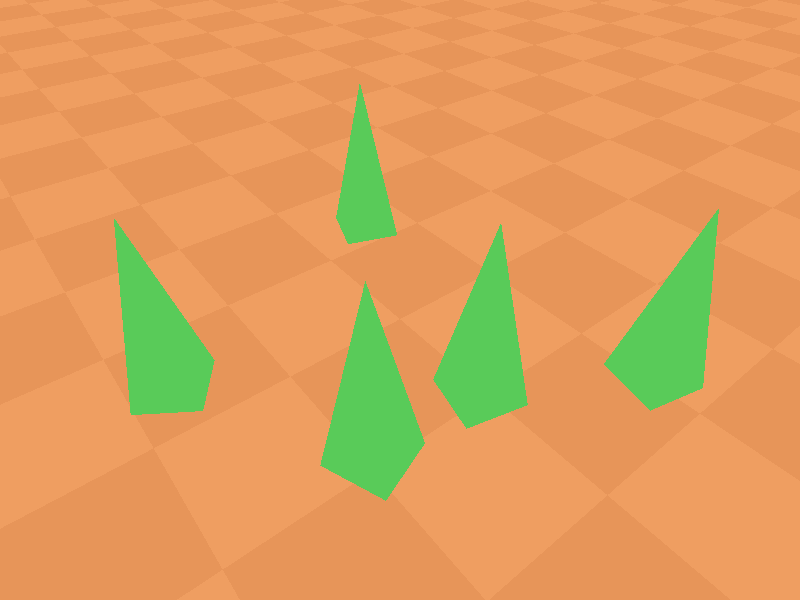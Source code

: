 #include "colors.inc"

background { color rgb <0.2, 0.1, 0.4> }

camera {
  location <2.2, 3.2, 2.8>
  look_at  <0, 0.2, 0>
}

light_source { <3, 5, 4> color rgb <0.8, 0.8, 0.6> }

light_source { <3, 5, -4> color rgb <0.6, 0.6, 0.4> }

global_settings { ambient_light rgb <0.2, 0.1, 0.3> }

plane {
  <0, 1, 0>, 0
  texture {
    pigment {
      checker color rgb <0.8, 0.3, 0.1>, color rgb <0.86, 0.34, 0.12>
    }
  }
}

mesh {
  triangle { <-0.24, 0, 0.24>, <0, 1.4, 0>, <0.24, 0, 0.24> }
  triangle { <0.24, 0, 0.24>, <0, 1.4, 0>, <0.24, 0, -0.24> }
  triangle { <0.24, 0, -0.24>, <0, 1.4, 0>, <-0.24, 0, -0.24> }
  triangle { <-0.24, 0, -0.24>, <0, 1.4, 0>, <-0.24, 0, 0.24> }
  texture {
    pigment { color rgb <0.1, 0.6, 0.1> }
  }
  rotate <0, 20.2518, 0>
  translate <-0.572712, 0, -1.25984>
}

mesh {
  triangle { <-0.24, 0, 0.24>, <0, 1.4, 0>, <0.24, 0, 0.24> }
  triangle { <0.24, 0, 0.24>, <0, 1.4, 0>, <0.24, 0, -0.24> }
  triangle { <0.24, 0, -0.24>, <0, 1.4, 0>, <-0.24, 0, -0.24> }
  triangle { <-0.24, 0, -0.24>, <0, 1.4, 0>, <-0.24, 0, 0.24> }
  texture {
    pigment { color rgb <0.1, 0.6, 0.1> }
  }
  rotate <0, 68.7767, 0>
  translate <0.92262, 0, 0.903633>
}

mesh {
  triangle { <-0.24, 0, 0.24>, <0, 1.4, 0>, <0.24, 0, 0.24> }
  triangle { <0.24, 0, 0.24>, <0, 1.4, 0>, <0.24, 0, -0.24> }
  triangle { <0.24, 0, -0.24>, <0, 1.4, 0>, <-0.24, 0, -0.24> }
  triangle { <-0.24, 0, -0.24>, <0, 1.4, 0>, <-0.24, 0, 0.24> }
  texture {
    pigment { color rgb <0.1, 0.6, 0.1> }
  }
  rotate <0, 13.1793, 0>
  translate <-1.04769, 0, 1.59923>
}

mesh {
  triangle { <-0.24, 0, 0.24>, <0, 1.4, 0>, <0.24, 0, 0.24> }
  triangle { <0.24, 0, 0.24>, <0, 1.4, 0>, <0.24, 0, -0.24> }
  triangle { <0.24, 0, -0.24>, <0, 1.4, 0>, <-0.24, 0, -0.24> }
  triangle { <-0.24, 0, -0.24>, <0, 1.4, 0>, <-0.24, 0, 0.24> }
  texture {
    pigment { color rgb <0.1, 0.6, 0.1> }
  }
  rotate <0, 33.9606, 0>
  translate <1.68895, 0, -0.423323>
}

mesh {
  triangle { <-0.24, 0, 0.24>, <0, 1.4, 0>, <0.24, 0, 0.24> }
  triangle { <0.24, 0, 0.24>, <0, 1.4, 0>, <0.24, 0, -0.24> }
  triangle { <0.24, 0, -0.24>, <0, 1.4, 0>, <-0.24, 0, -0.24> }
  triangle { <-0.24, 0, -0.24>, <0, 1.4, 0>, <-0.24, 0, 0.24> }
  texture {
    pigment { color rgb <0.1, 0.6, 0.1> }
  }
  rotate <0, 13.3959, 0>
  translate <0.0353294, 0, 0.943063>
}
